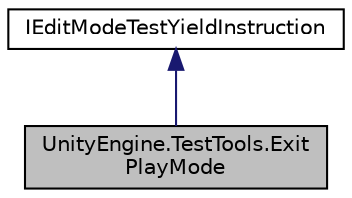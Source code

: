 digraph "UnityEngine.TestTools.ExitPlayMode"
{
 // LATEX_PDF_SIZE
  edge [fontname="Helvetica",fontsize="10",labelfontname="Helvetica",labelfontsize="10"];
  node [fontname="Helvetica",fontsize="10",shape=record];
  Node1 [label="UnityEngine.TestTools.Exit\lPlayMode",height=0.2,width=0.4,color="black", fillcolor="grey75", style="filled", fontcolor="black",tooltip=" "];
  Node2 -> Node1 [dir="back",color="midnightblue",fontsize="10",style="solid",fontname="Helvetica"];
  Node2 [label="IEditModeTestYieldInstruction",height=0.2,width=0.4,color="black", fillcolor="white", style="filled",URL="$interface_unity_engine_1_1_test_tools_1_1_i_edit_mode_test_yield_instruction.html",tooltip=" "];
}
